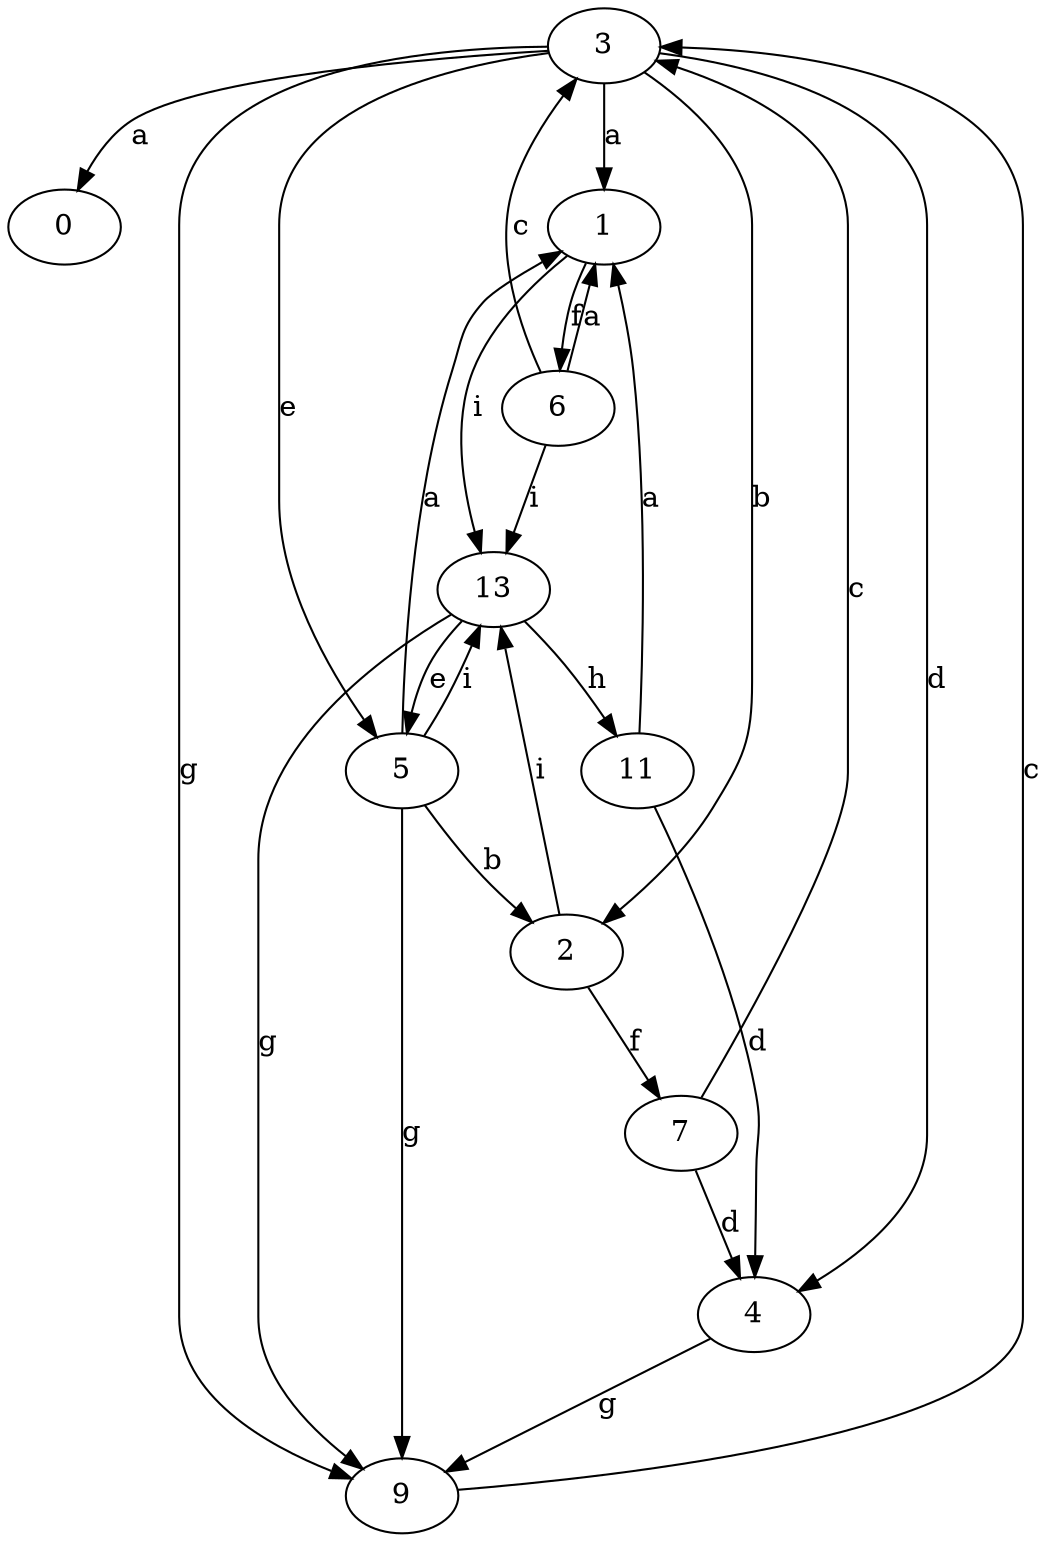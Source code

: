 strict digraph  {
0;
1;
2;
3;
4;
5;
6;
7;
9;
11;
13;
1 -> 6  [label=f];
1 -> 13  [label=i];
2 -> 7  [label=f];
2 -> 13  [label=i];
3 -> 0  [label=a];
3 -> 1  [label=a];
3 -> 2  [label=b];
3 -> 4  [label=d];
3 -> 5  [label=e];
3 -> 9  [label=g];
4 -> 9  [label=g];
5 -> 1  [label=a];
5 -> 2  [label=b];
5 -> 9  [label=g];
5 -> 13  [label=i];
6 -> 1  [label=a];
6 -> 3  [label=c];
6 -> 13  [label=i];
7 -> 3  [label=c];
7 -> 4  [label=d];
9 -> 3  [label=c];
11 -> 1  [label=a];
11 -> 4  [label=d];
13 -> 5  [label=e];
13 -> 9  [label=g];
13 -> 11  [label=h];
}
